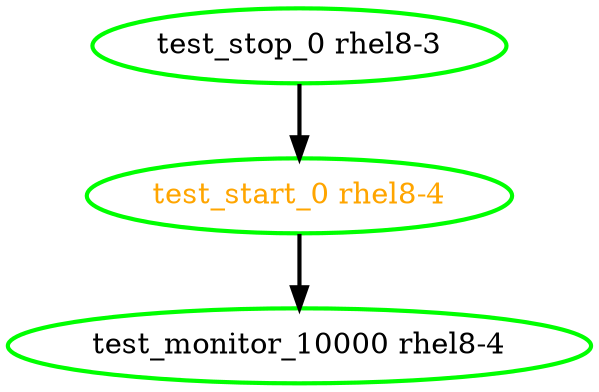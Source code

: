  digraph "g" {
"test_monitor_10000 rhel8-4" [ style=bold color="green" fontcolor="black"]
"test_start_0 rhel8-4" -> "test_monitor_10000 rhel8-4" [ style = bold]
"test_start_0 rhel8-4" [ style=bold color="green" fontcolor="orange"]
"test_stop_0 rhel8-3" -> "test_start_0 rhel8-4" [ style = bold]
"test_stop_0 rhel8-3" [ style=bold color="green" fontcolor="black"]
}
